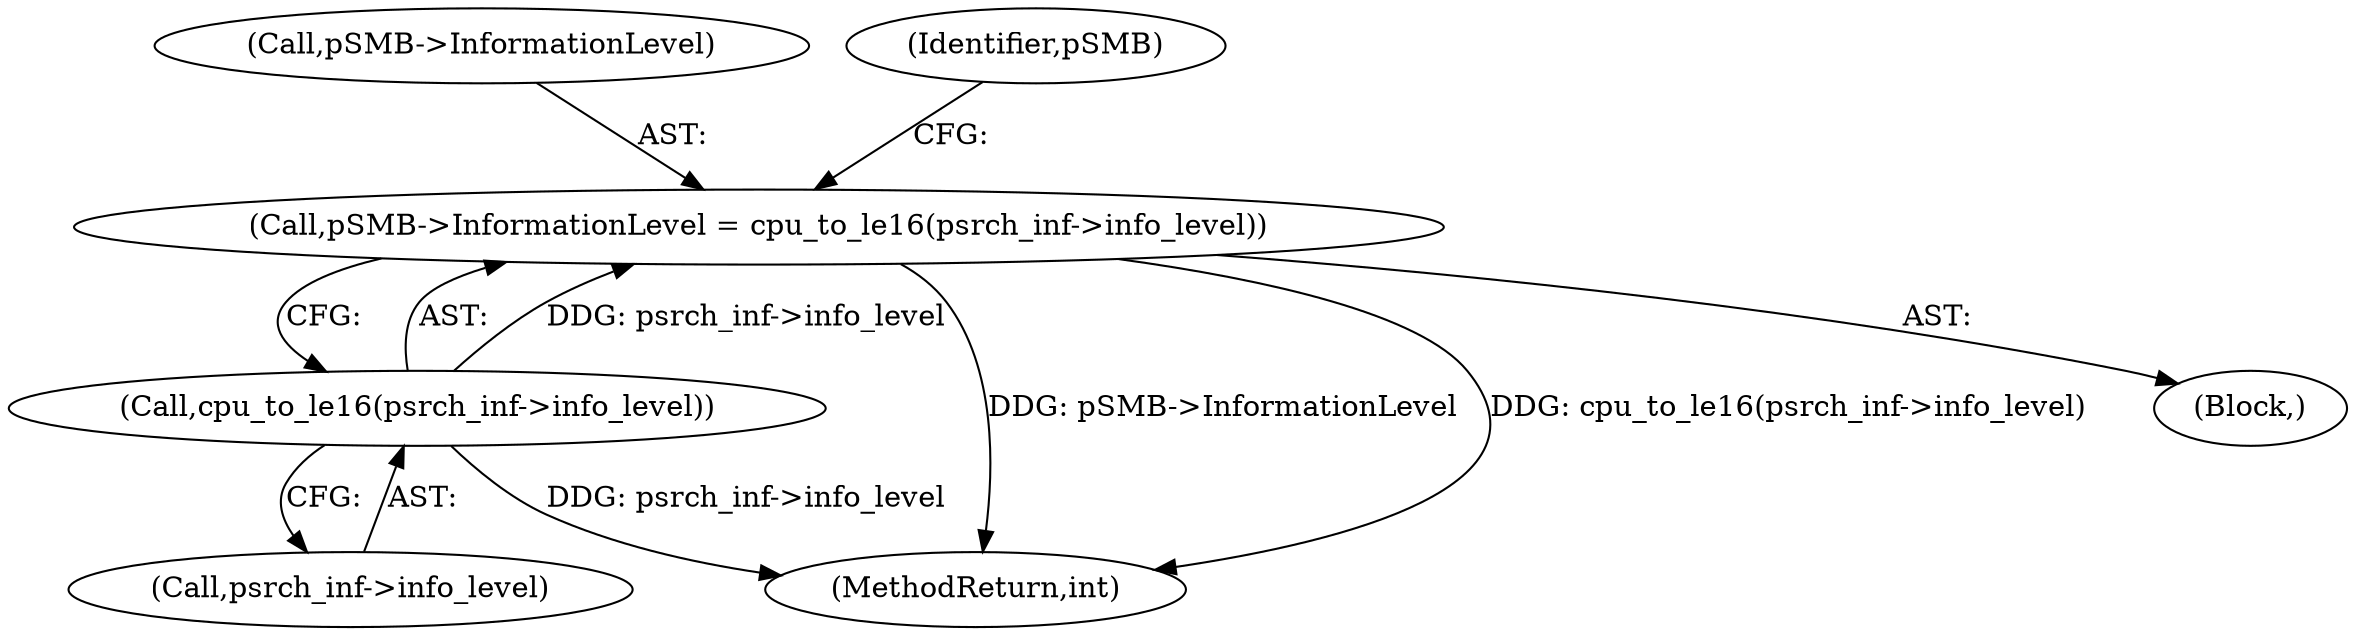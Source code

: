 digraph "0_linux_9438fabb73eb48055b58b89fc51e0bc4db22fabd@pointer" {
"1000262" [label="(Call,pSMB->InformationLevel = cpu_to_le16(psrch_inf->info_level))"];
"1000266" [label="(Call,cpu_to_le16(psrch_inf->info_level))"];
"1000262" [label="(Call,pSMB->InformationLevel = cpu_to_le16(psrch_inf->info_level))"];
"1000266" [label="(Call,cpu_to_le16(psrch_inf->info_level))"];
"1000263" [label="(Call,pSMB->InformationLevel)"];
"1000272" [label="(Identifier,pSMB)"];
"1000584" [label="(MethodReturn,int)"];
"1000117" [label="(Block,)"];
"1000267" [label="(Call,psrch_inf->info_level)"];
"1000262" -> "1000117"  [label="AST: "];
"1000262" -> "1000266"  [label="CFG: "];
"1000263" -> "1000262"  [label="AST: "];
"1000266" -> "1000262"  [label="AST: "];
"1000272" -> "1000262"  [label="CFG: "];
"1000262" -> "1000584"  [label="DDG: pSMB->InformationLevel"];
"1000262" -> "1000584"  [label="DDG: cpu_to_le16(psrch_inf->info_level)"];
"1000266" -> "1000262"  [label="DDG: psrch_inf->info_level"];
"1000266" -> "1000267"  [label="CFG: "];
"1000267" -> "1000266"  [label="AST: "];
"1000266" -> "1000584"  [label="DDG: psrch_inf->info_level"];
}
